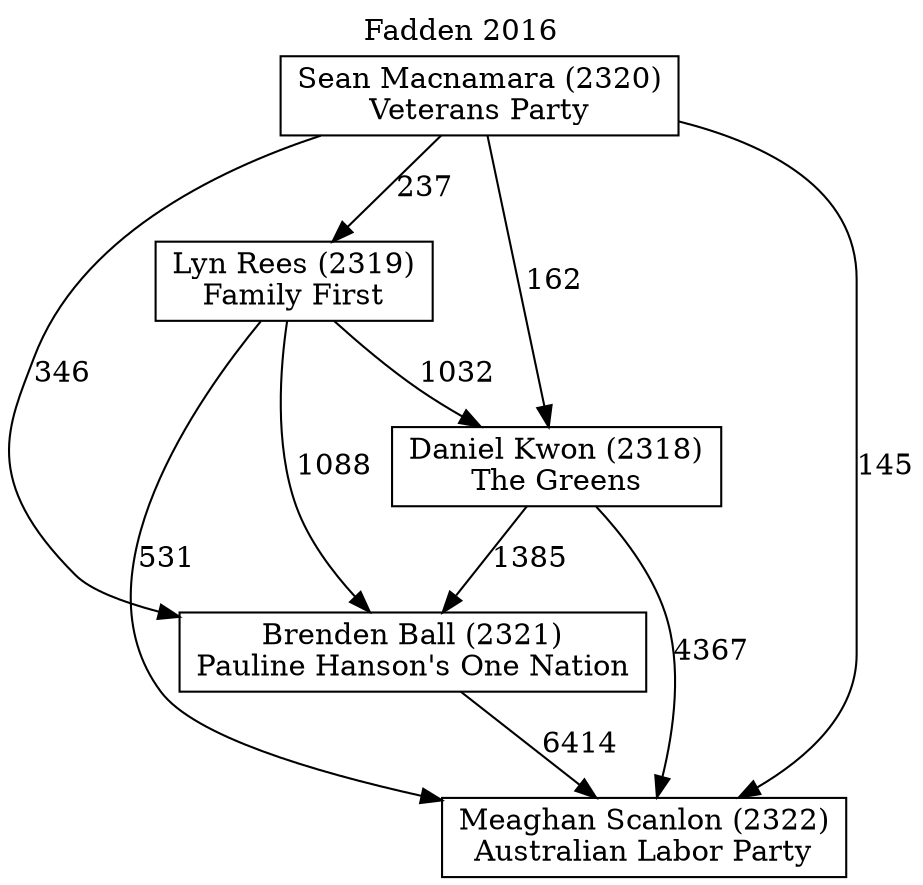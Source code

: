 // House preference flow
digraph "Meaghan Scanlon (2322)_Fadden_2016" {
	graph [label="Fadden 2016" labelloc=t mclimit=10]
	node [shape=box]
	"Lyn Rees (2319)" [label="Lyn Rees (2319)
Family First"]
	"Sean Macnamara (2320)" [label="Sean Macnamara (2320)
Veterans Party"]
	"Daniel Kwon (2318)" [label="Daniel Kwon (2318)
The Greens"]
	"Meaghan Scanlon (2322)" [label="Meaghan Scanlon (2322)
Australian Labor Party"]
	"Brenden Ball (2321)" [label="Brenden Ball (2321)
Pauline Hanson's One Nation"]
	"Sean Macnamara (2320)" -> "Meaghan Scanlon (2322)" [label=145]
	"Lyn Rees (2319)" -> "Meaghan Scanlon (2322)" [label=531]
	"Sean Macnamara (2320)" -> "Daniel Kwon (2318)" [label=162]
	"Lyn Rees (2319)" -> "Brenden Ball (2321)" [label=1088]
	"Sean Macnamara (2320)" -> "Lyn Rees (2319)" [label=237]
	"Daniel Kwon (2318)" -> "Brenden Ball (2321)" [label=1385]
	"Sean Macnamara (2320)" -> "Brenden Ball (2321)" [label=346]
	"Brenden Ball (2321)" -> "Meaghan Scanlon (2322)" [label=6414]
	"Daniel Kwon (2318)" -> "Meaghan Scanlon (2322)" [label=4367]
	"Lyn Rees (2319)" -> "Daniel Kwon (2318)" [label=1032]
}
